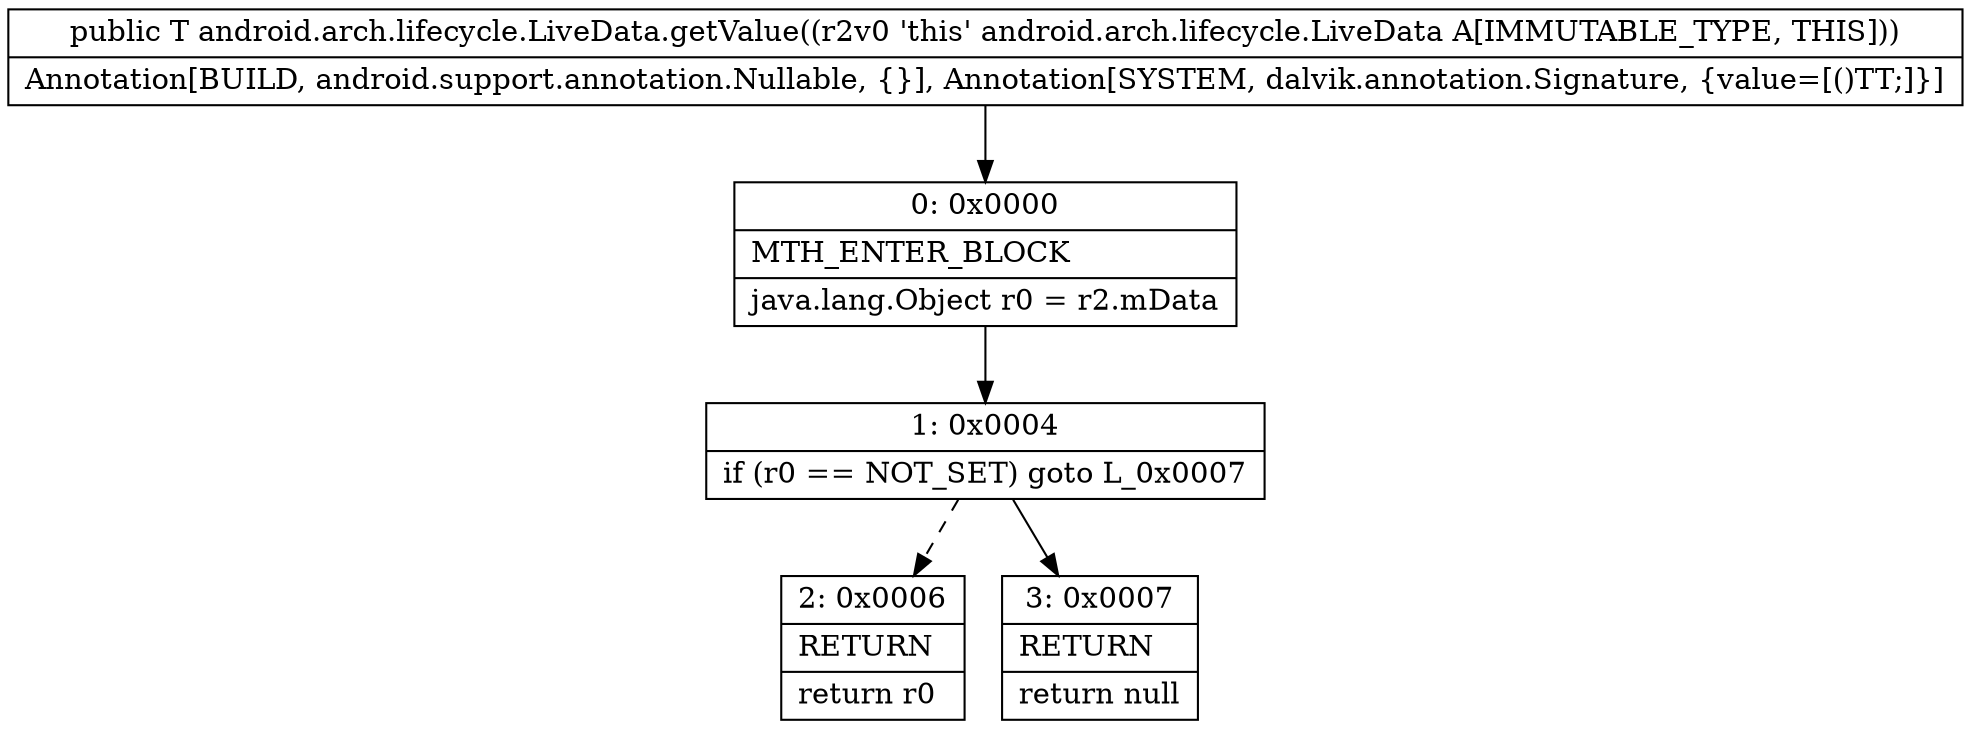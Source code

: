 digraph "CFG forandroid.arch.lifecycle.LiveData.getValue()Ljava\/lang\/Object;" {
Node_0 [shape=record,label="{0\:\ 0x0000|MTH_ENTER_BLOCK\l|java.lang.Object r0 = r2.mData\l}"];
Node_1 [shape=record,label="{1\:\ 0x0004|if (r0 == NOT_SET) goto L_0x0007\l}"];
Node_2 [shape=record,label="{2\:\ 0x0006|RETURN\l|return r0\l}"];
Node_3 [shape=record,label="{3\:\ 0x0007|RETURN\l|return null\l}"];
MethodNode[shape=record,label="{public T android.arch.lifecycle.LiveData.getValue((r2v0 'this' android.arch.lifecycle.LiveData A[IMMUTABLE_TYPE, THIS]))  | Annotation[BUILD, android.support.annotation.Nullable, \{\}], Annotation[SYSTEM, dalvik.annotation.Signature, \{value=[()TT;]\}]\l}"];
MethodNode -> Node_0;
Node_0 -> Node_1;
Node_1 -> Node_2[style=dashed];
Node_1 -> Node_3;
}

